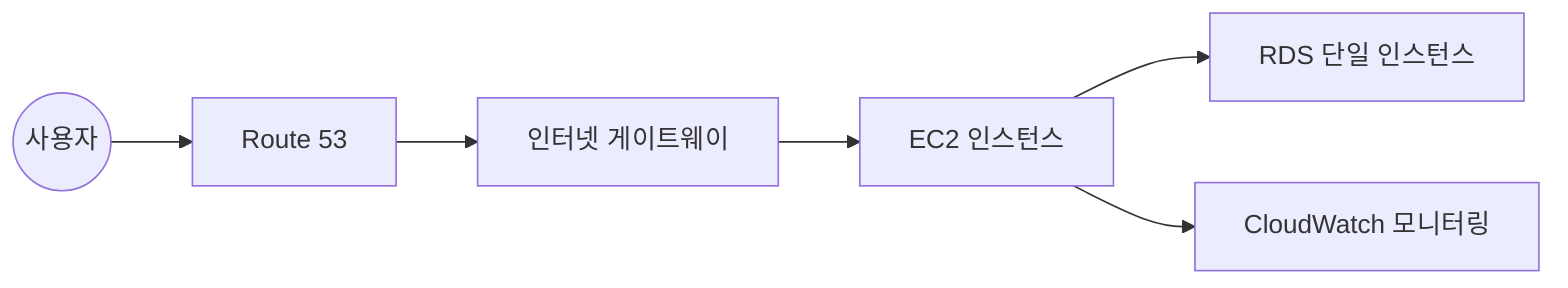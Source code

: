 graph LR
  User((사용자)) --> R53[Route 53]
  R53 --> IG[인터넷 게이트웨이]
  IG --> EC2[EC2 인스턴스]
  EC2 --> RDS[RDS 단일 인스턴스]
  EC2 --> CW[CloudWatch 모니터링]